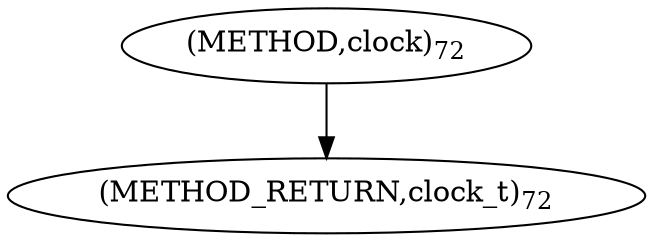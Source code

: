digraph "clock" {  
"7883" [label = <(METHOD,clock)<SUB>72</SUB>> ]
"7885" [label = <(METHOD_RETURN,clock_t)<SUB>72</SUB>> ]
  "7883" -> "7885" 
}
